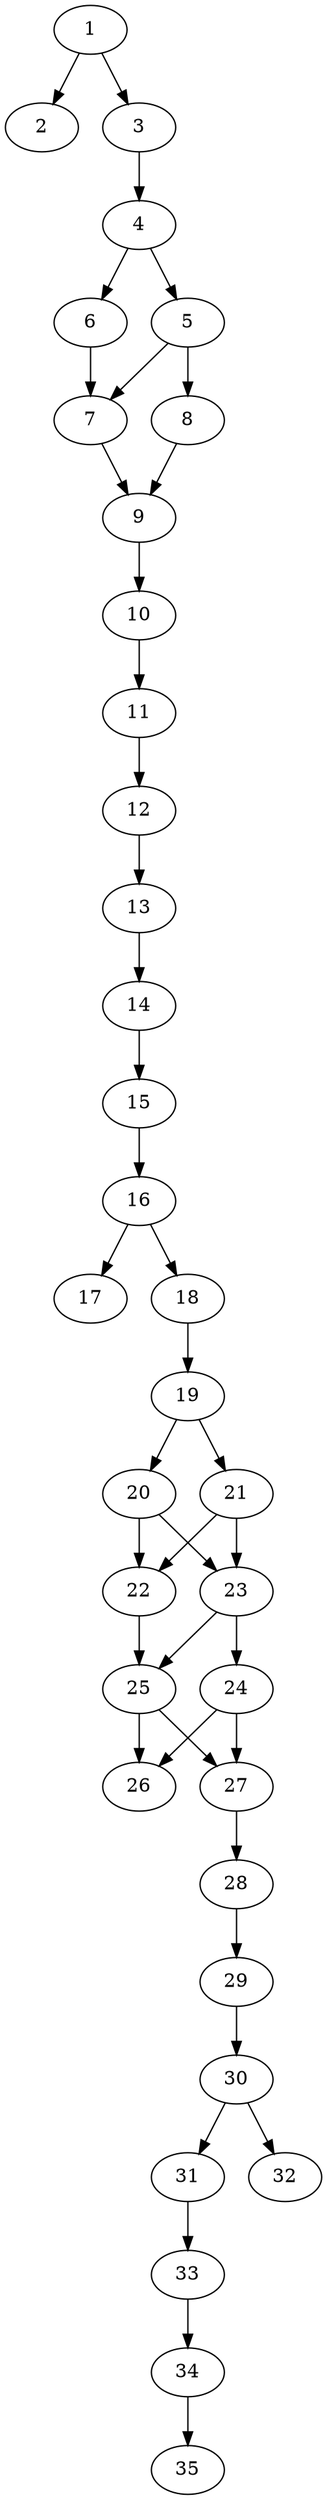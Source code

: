 // DAG automatically generated by daggen at Thu Oct  3 14:05:37 2019
// ./daggen --dot -n 35 --ccr 0.3 --fat 0.3 --regular 0.7 --density 0.9 --mindata 5242880 --maxdata 52428800 
digraph G {
  1 [size="25944747", alpha="0.08", expect_size="7783424"] 
  1 -> 2 [size ="7783424"]
  1 -> 3 [size ="7783424"]
  2 [size="77834240", alpha="0.11", expect_size="23350272"] 
  3 [size="72379733", alpha="0.10", expect_size="21713920"] 
  3 -> 4 [size ="21713920"]
  4 [size="162669227", alpha="0.12", expect_size="48800768"] 
  4 -> 5 [size ="48800768"]
  4 -> 6 [size ="48800768"]
  5 [size="40956587", alpha="0.19", expect_size="12286976"] 
  5 -> 7 [size ="12286976"]
  5 -> 8 [size ="12286976"]
  6 [size="42188800", alpha="0.07", expect_size="12656640"] 
  6 -> 7 [size ="12656640"]
  7 [size="155893760", alpha="0.20", expect_size="46768128"] 
  7 -> 9 [size ="46768128"]
  8 [size="155238400", alpha="0.12", expect_size="46571520"] 
  8 -> 9 [size ="46571520"]
  9 [size="167560533", alpha="0.13", expect_size="50268160"] 
  9 -> 10 [size ="50268160"]
  10 [size="104168107", alpha="0.17", expect_size="31250432"] 
  10 -> 11 [size ="31250432"]
  11 [size="46387200", alpha="0.10", expect_size="13916160"] 
  11 -> 12 [size ="13916160"]
  12 [size="113100800", alpha="0.11", expect_size="33930240"] 
  12 -> 13 [size ="33930240"]
  13 [size="43369813", alpha="0.17", expect_size="13010944"] 
  13 -> 14 [size ="13010944"]
  14 [size="120552107", alpha="0.09", expect_size="36165632"] 
  14 -> 15 [size ="36165632"]
  15 [size="59825493", alpha="0.05", expect_size="17947648"] 
  15 -> 16 [size ="17947648"]
  16 [size="53749760", alpha="0.02", expect_size="16124928"] 
  16 -> 17 [size ="16124928"]
  16 -> 18 [size ="16124928"]
  17 [size="112353280", alpha="0.04", expect_size="33705984"] 
  18 [size="109100373", alpha="0.06", expect_size="32730112"] 
  18 -> 19 [size ="32730112"]
  19 [size="49124693", alpha="0.07", expect_size="14737408"] 
  19 -> 20 [size ="14737408"]
  19 -> 21 [size ="14737408"]
  20 [size="148913493", alpha="0.13", expect_size="44674048"] 
  20 -> 22 [size ="44674048"]
  20 -> 23 [size ="44674048"]
  21 [size="124330667", alpha="0.00", expect_size="37299200"] 
  21 -> 22 [size ="37299200"]
  21 -> 23 [size ="37299200"]
  22 [size="46766080", alpha="0.15", expect_size="14029824"] 
  22 -> 25 [size ="14029824"]
  23 [size="136041813", alpha="0.16", expect_size="40812544"] 
  23 -> 24 [size ="40812544"]
  23 -> 25 [size ="40812544"]
  24 [size="109028693", alpha="0.16", expect_size="32708608"] 
  24 -> 26 [size ="32708608"]
  24 -> 27 [size ="32708608"]
  25 [size="23975253", alpha="0.20", expect_size="7192576"] 
  25 -> 26 [size ="7192576"]
  25 -> 27 [size ="7192576"]
  26 [size="66331307", alpha="0.06", expect_size="19899392"] 
  27 [size="81844907", alpha="0.09", expect_size="24553472"] 
  27 -> 28 [size ="24553472"]
  28 [size="116602880", alpha="0.11", expect_size="34980864"] 
  28 -> 29 [size ="34980864"]
  29 [size="161163947", alpha="0.11", expect_size="48349184"] 
  29 -> 30 [size ="48349184"]
  30 [size="62508373", alpha="0.03", expect_size="18752512"] 
  30 -> 31 [size ="18752512"]
  30 -> 32 [size ="18752512"]
  31 [size="167178240", alpha="0.18", expect_size="50153472"] 
  31 -> 33 [size ="50153472"]
  32 [size="169065813", alpha="0.05", expect_size="50719744"] 
  33 [size="128532480", alpha="0.15", expect_size="38559744"] 
  33 -> 34 [size ="38559744"]
  34 [size="100485120", alpha="0.19", expect_size="30145536"] 
  34 -> 35 [size ="30145536"]
  35 [size="72830293", alpha="0.08", expect_size="21849088"] 
}
